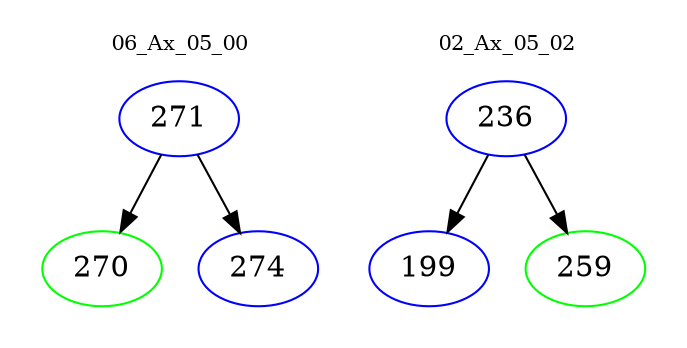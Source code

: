 digraph{
subgraph cluster_0 {
color = white
label = "06_Ax_05_00";
fontsize=10;
T0_271 [label="271", color="blue"]
T0_271 -> T0_270 [color="black"]
T0_270 [label="270", color="green"]
T0_271 -> T0_274 [color="black"]
T0_274 [label="274", color="blue"]
}
subgraph cluster_1 {
color = white
label = "02_Ax_05_02";
fontsize=10;
T1_236 [label="236", color="blue"]
T1_236 -> T1_199 [color="black"]
T1_199 [label="199", color="blue"]
T1_236 -> T1_259 [color="black"]
T1_259 [label="259", color="green"]
}
}
